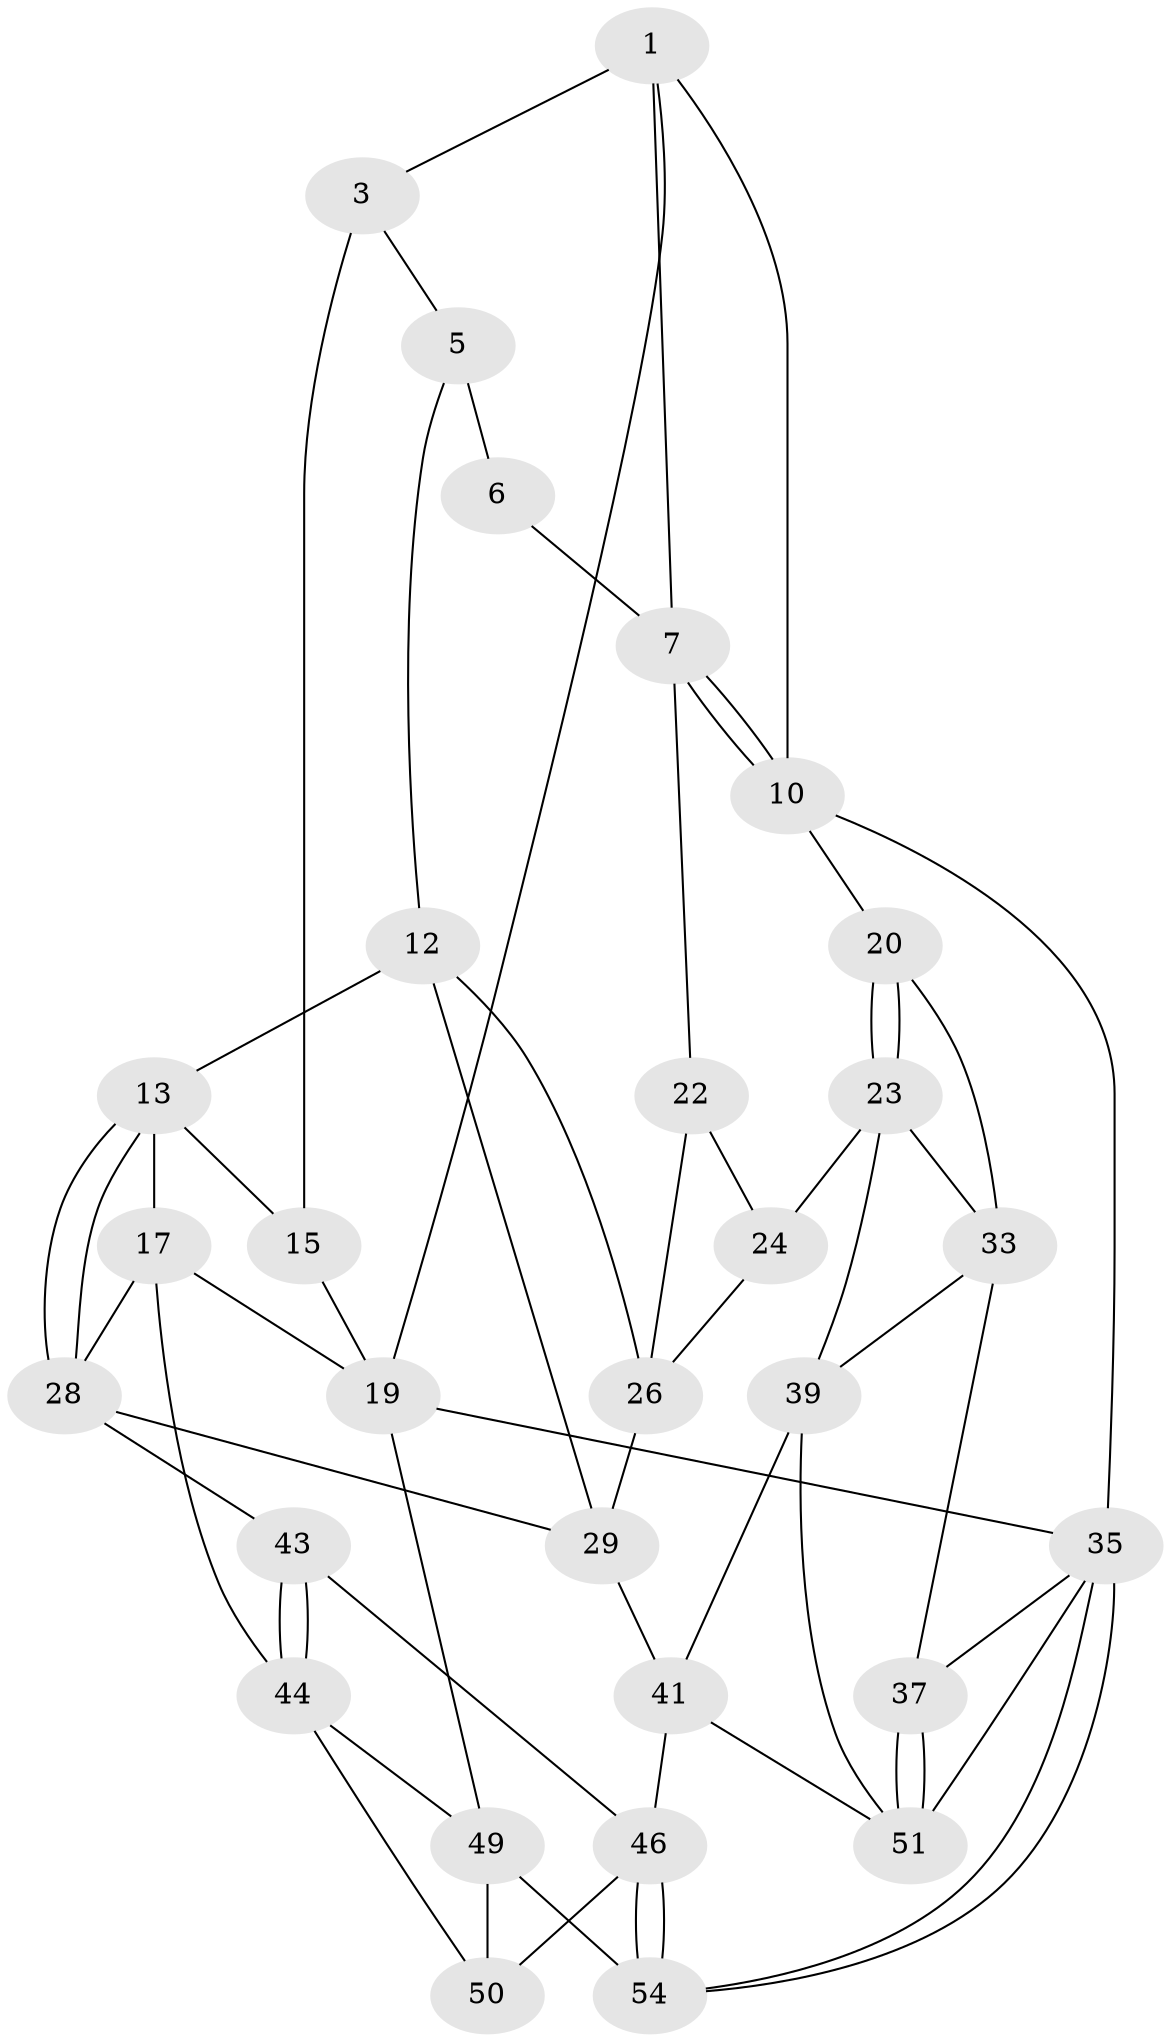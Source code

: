 // original degree distribution, {3: 0.07407407407407407, 5: 0.48148148148148145, 4: 0.2037037037037037, 6: 0.24074074074074073}
// Generated by graph-tools (version 1.1) at 2025/11/02/27/25 16:11:53]
// undirected, 30 vertices, 62 edges
graph export_dot {
graph [start="1"]
  node [color=gray90,style=filled];
  1 [pos="+0.20335756874795913+0",super="+2"];
  3 [pos="+0+0.08190136494387543",super="+4"];
  5 [pos="+0.15761868992528769+0.1034151506173027",super="+11"];
  6 [pos="+0.19167557286016243+0",super="+9"];
  7 [pos="+0.49832342539541874+0",super="+8"];
  10 [pos="+1+0"];
  12 [pos="+0.3842938187482463+0.19478074995058675",super="+27"];
  13 [pos="+0.32719219873373817+0.2443427955505116",super="+14"];
  15 [pos="+0.1538522246798521+0.16669687409242734",super="+16"];
  17 [pos="+0.06866937995468211+0.38512286454158456",super="+18"];
  19 [pos="+0+0.414496548013445",super="+42"];
  20 [pos="+0.9860103843208006+0.02181507382105386",super="+21"];
  22 [pos="+0.5058906688881788+0.09651877496821509",super="+25"];
  23 [pos="+0.7403966446032327+0.27847896300690334",super="+34"];
  24 [pos="+0.6789160242047958+0.2504222679279633"];
  26 [pos="+0.497956055543349+0.35855586778915216",super="+31"];
  28 [pos="+0.22959253790323977+0.4102088150753794",super="+30"];
  29 [pos="+0.3882531189276347+0.5339310295612165",super="+32"];
  33 [pos="+1+0.37800041807066703",super="+38"];
  35 [pos="+1+1",super="+36"];
  37 [pos="+1+0.8645026564522468"];
  39 [pos="+0.7305189760294126+0.5397630072609856",super="+40"];
  41 [pos="+0.5683919738081757+0.5781166357310495",super="+45"];
  43 [pos="+0.30696271101319006+0.5938300521557325"];
  44 [pos="+0.017866137583154015+0.5424627329600532",super="+48"];
  46 [pos="+0.45776431620180685+1",super="+47"];
  49 [pos="+0+1",super="+53"];
  50 [pos="+0.21424632950212827+0.678220375825233"];
  51 [pos="+0.7724031717913781+0.6488952191764791",super="+52"];
  54 [pos="+0.4466166969687724+1"];
  1 -- 7;
  1 -- 10;
  1 -- 3;
  1 -- 19;
  3 -- 15 [weight=2];
  3 -- 5;
  5 -- 6 [weight=2];
  5 -- 12;
  6 -- 7;
  7 -- 10;
  7 -- 10;
  7 -- 22;
  10 -- 35;
  10 -- 20;
  12 -- 13;
  12 -- 26;
  12 -- 29;
  13 -- 28;
  13 -- 28;
  13 -- 17;
  13 -- 15;
  15 -- 19;
  17 -- 28;
  17 -- 19;
  17 -- 44;
  19 -- 35;
  19 -- 49;
  20 -- 23;
  20 -- 23;
  20 -- 33;
  22 -- 24;
  22 -- 26;
  23 -- 24;
  23 -- 33;
  23 -- 39;
  24 -- 26;
  26 -- 29;
  28 -- 43;
  28 -- 29;
  29 -- 41;
  33 -- 37;
  33 -- 39;
  35 -- 54;
  35 -- 54;
  35 -- 51;
  35 -- 37;
  37 -- 51;
  37 -- 51;
  39 -- 41;
  39 -- 51;
  41 -- 46;
  41 -- 51;
  43 -- 44;
  43 -- 44;
  43 -- 46;
  44 -- 49;
  44 -- 50;
  46 -- 54;
  46 -- 54;
  46 -- 50;
  49 -- 50;
  49 -- 54;
}
